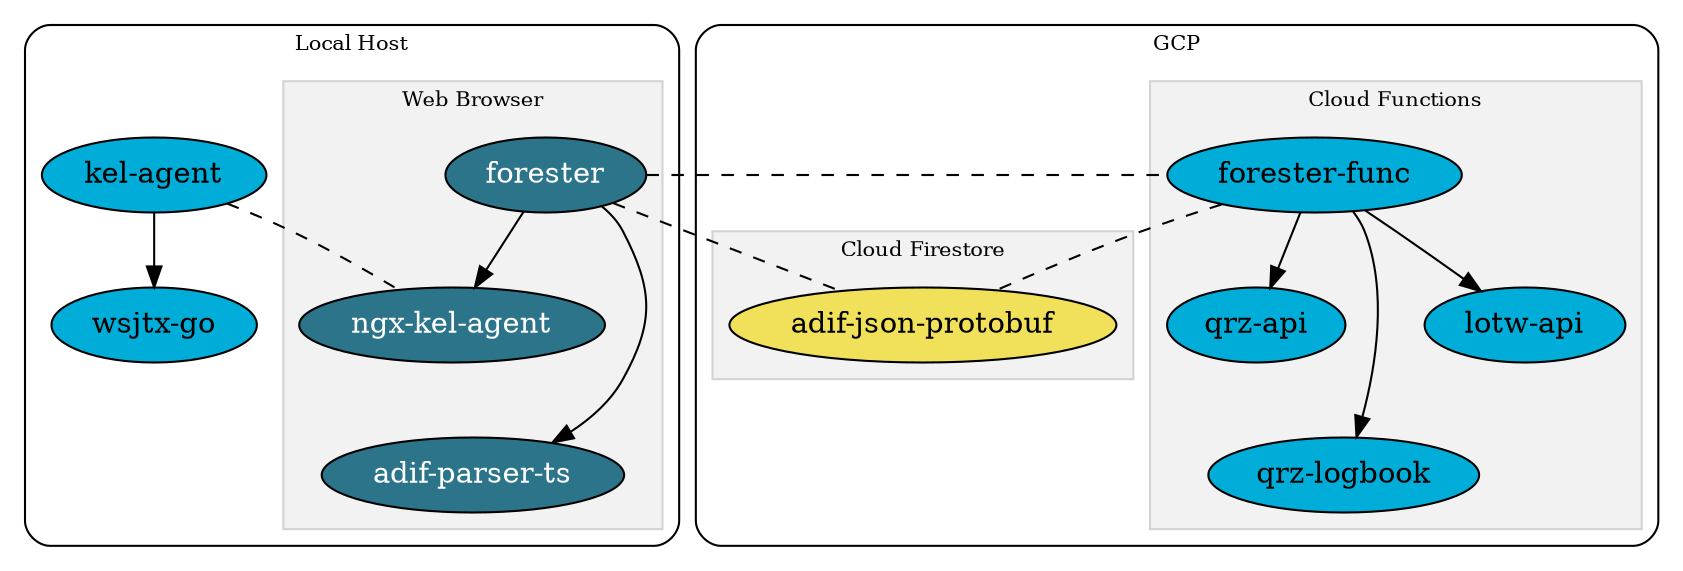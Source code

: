 digraph {
    graph [truecolor = true bgcolor = "#ffffff00"]
    newrank = true;

    subgraph clusterComputer {
        graph [truecolor = true bgcolor = "gray100"]
        label = "Local Host";
        style = rounded;
        fontsize = 10;

        subgraph clusterBrowser {
            label = "Web Browser";
            fontsize = 10;
            color = lightgrey;
            style=filled;
            fillcolor = "grey95";

            forester [URL="https://github.com/k0swe/forester"; style=filled; fillcolor="#2b7489"; fontcolor=white]
            ngxkelagent [label = "ngx-kel-agent"; URL="https://github.com/k0swe/ngx-kel-agent"; style=filled; fillcolor="#2b7489"; fontcolor=white]
            adifparserts [label = "adif-parser-ts"; URL="https://github.com/k0swe/adif-parser-ts"; style=filled; fillcolor="#2b7489"; fontcolor=white]
            forester -> adifparserts
            forester -> ngxkelagent

            // not a real dependency, layout purposes only
            ngxkelagent -> adifparserts [style=invis]
            {rank=sink; adifparserts}
        };
        agent [label = "kel-agent"; URL="https://github.com/k0swe/kel-agent"; style=filled; fillcolor="#00ADD8"]
        wsjtxgo [label = "wsjtx-go"; URL="https://github.com/k0swe/wsjtx-go"; style=filled; fillcolor="#00ADD8"]
        agent -> wsjtxgo
    }

    subgraph clusterGCP {
        graph [truecolor = true bgcolor = "gray100"]
        label = "GCP";
        style = rounded;
        fontsize = 10;

        subgraph clusterGCF {
            label = "Cloud Functions";
            fontsize = 10;
            color = lightgrey;
            style=filled;
            fillcolor = "grey95";

            func [label = "forester-func"; URL="https://github.com/k0swe/forester-func"; style=filled; fillcolor="#00ADD8"]
            qrzapi [label = "qrz-api"; URL="https://github.com/k0swe/qrz-api"; style=filled; fillcolor="#00ADD8"]
            qrzlogbook [label = "qrz-logbook"; URL="https://github.com/k0swe/qrz-logbook"; style=filled; fillcolor="#00ADD8"]
            lotwapi [label = "lotw-api"; URL="https://github.com/k0swe/lotw-api"; style=filled; fillcolor="#00ADD8"]
            func -> qrzapi
            func -> qrzlogbook
            func -> lotwapi

            // not a real dependency, layout purposes only
            qrzapi -> qrzlogbook [style=invis]
            {rank=sink; qrzlogbook}
        };

        subgraph clusterFirebase {
            label = "Cloud Firestore";
            fontsize = 10;
            color = lightgrey;
            style=filled;
            fillcolor = "grey95";
            adifjson [label = "adif-json-protobuf"; URL="https://github.com/k0swe/adif-json-protobuf"; style=filled; fillcolor="#f1e05a"]
        };
    };

    edge [style = dashed; dir = none;]
    {rank=source; forester agent func}

    agent -> ngxkelagent;
    forester -> adifjson;
    forester -> func;
    func -> adifjson;
}
